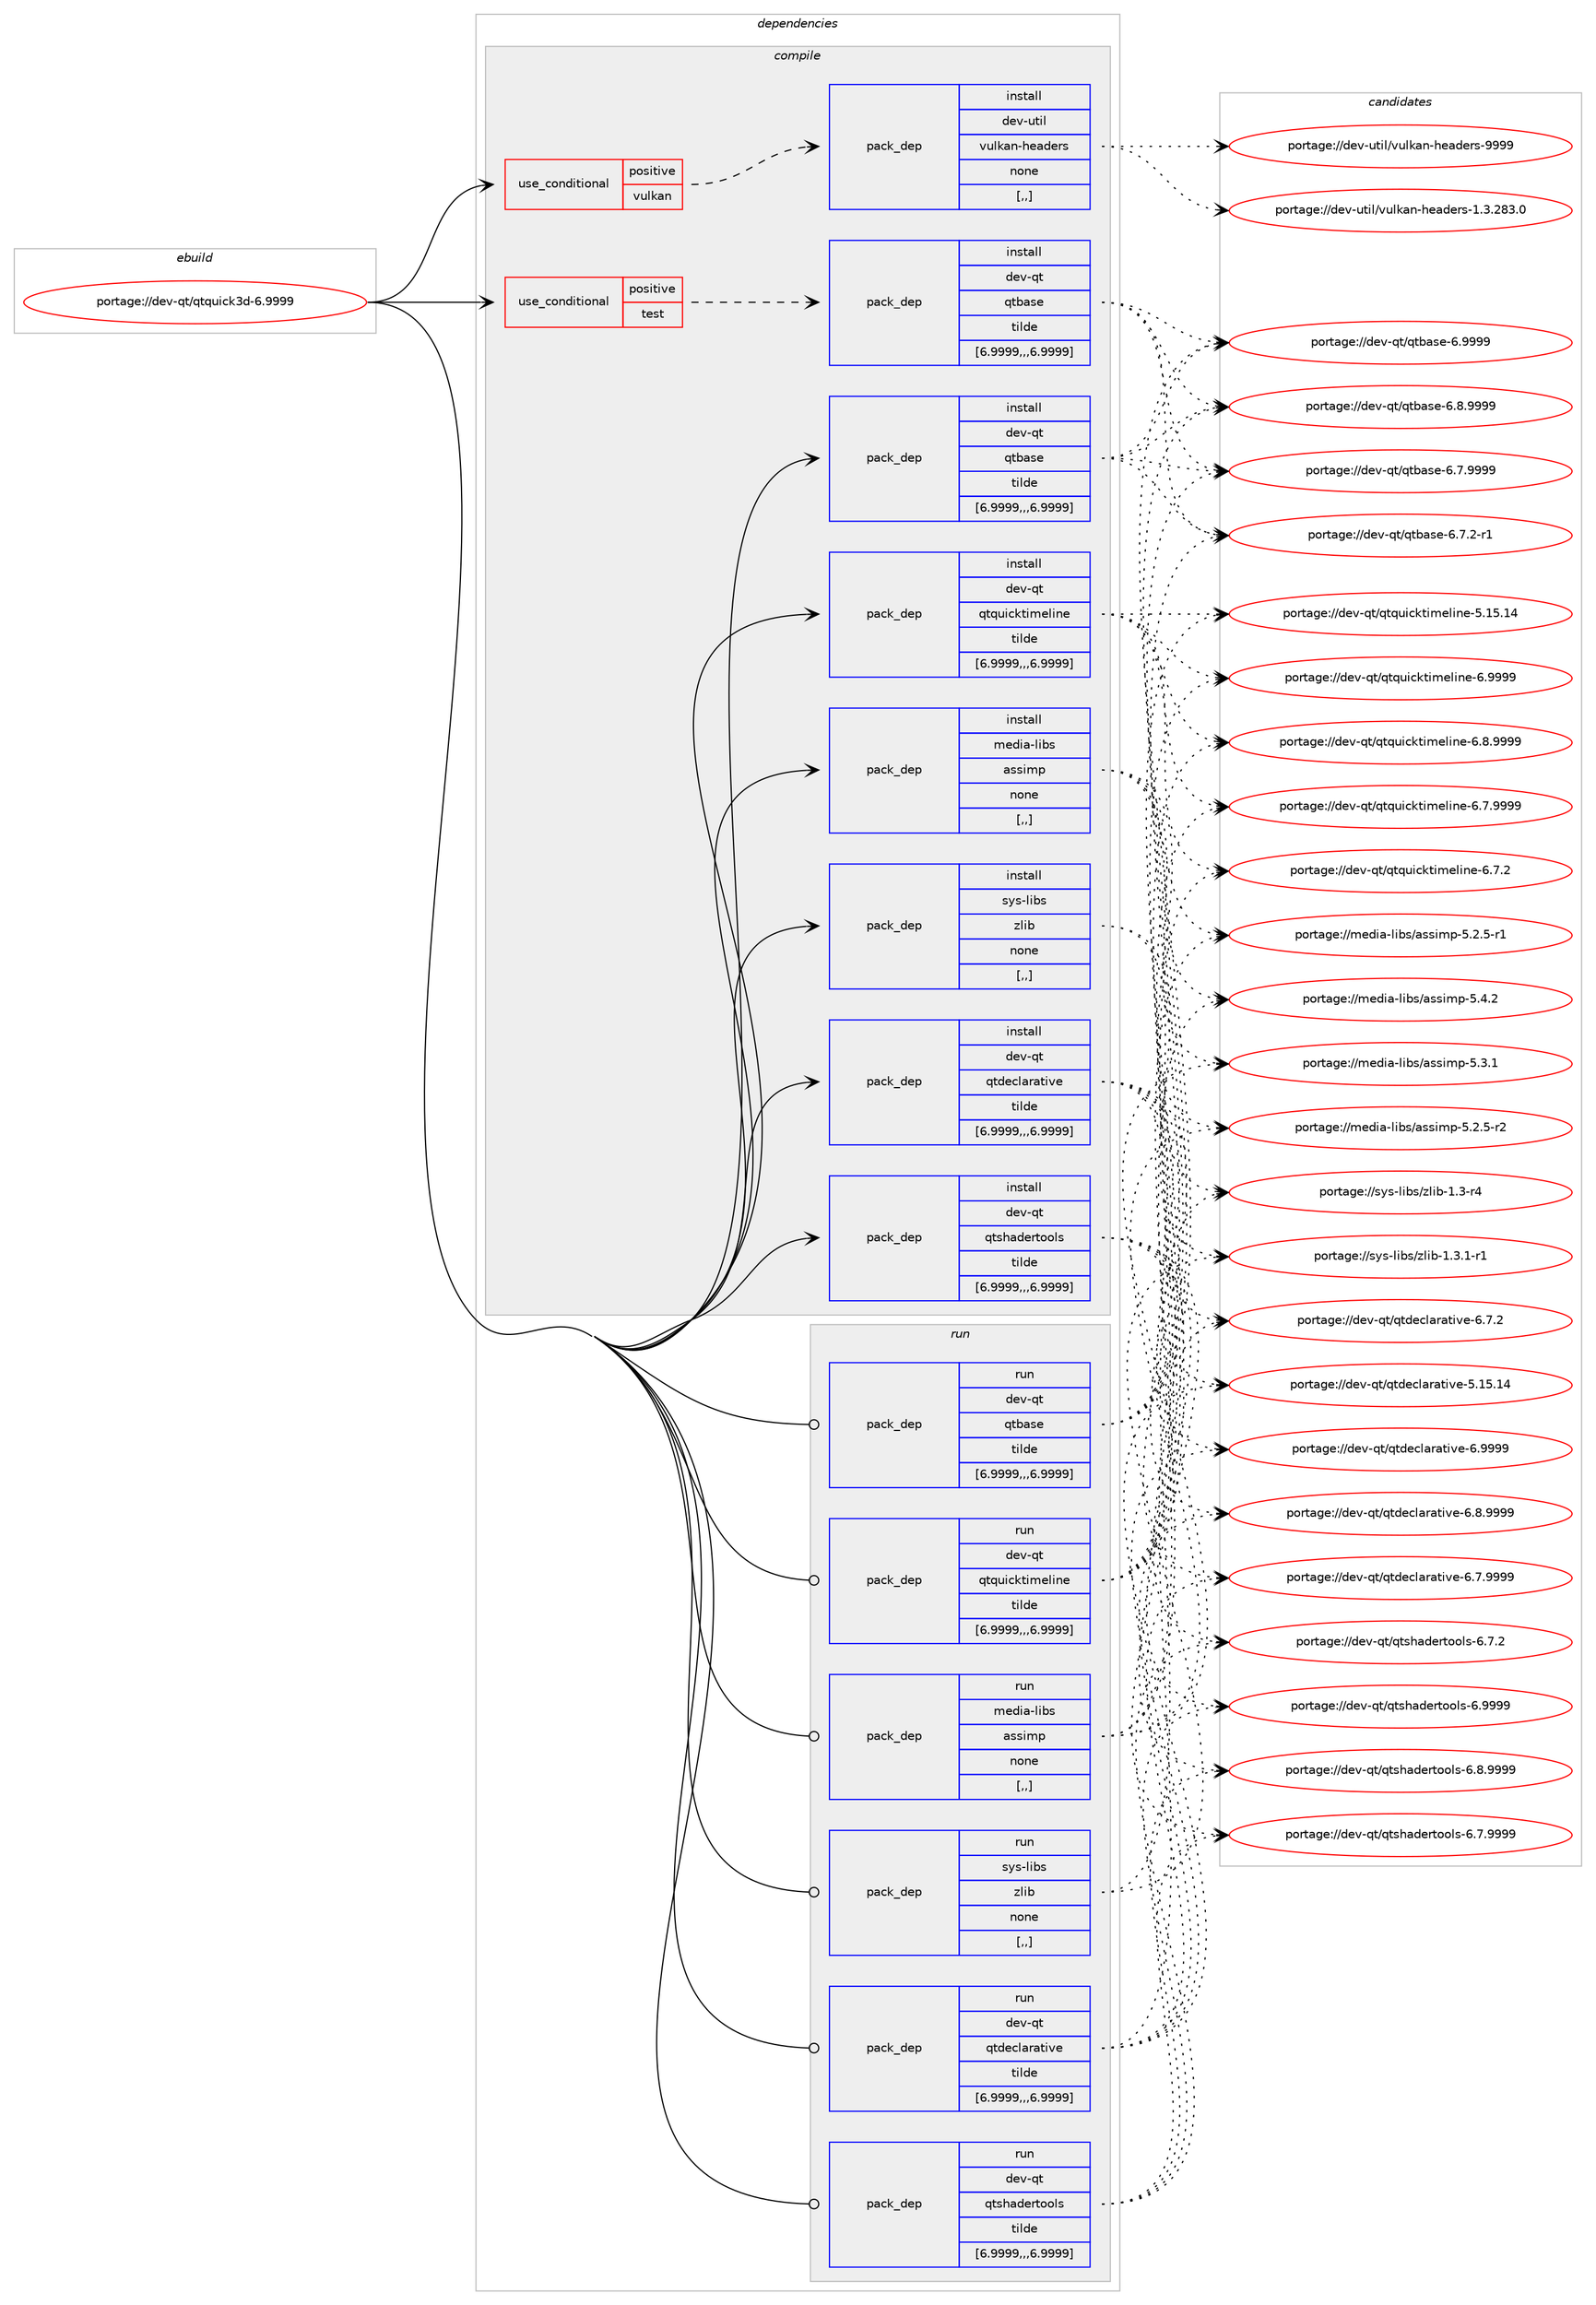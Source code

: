 digraph prolog {

# *************
# Graph options
# *************

newrank=true;
concentrate=true;
compound=true;
graph [rankdir=LR,fontname=Helvetica,fontsize=10,ranksep=1.5];#, ranksep=2.5, nodesep=0.2];
edge  [arrowhead=vee];
node  [fontname=Helvetica,fontsize=10];

# **********
# The ebuild
# **********

subgraph cluster_leftcol {
color=gray;
label=<<i>ebuild</i>>;
id [label="portage://dev-qt/qtquick3d-6.9999", color=red, width=4, href="../dev-qt/qtquick3d-6.9999.svg"];
}

# ****************
# The dependencies
# ****************

subgraph cluster_midcol {
color=gray;
label=<<i>dependencies</i>>;
subgraph cluster_compile {
fillcolor="#eeeeee";
style=filled;
label=<<i>compile</i>>;
subgraph cond42325 {
dependency170568 [label=<<TABLE BORDER="0" CELLBORDER="1" CELLSPACING="0" CELLPADDING="4"><TR><TD ROWSPAN="3" CELLPADDING="10">use_conditional</TD></TR><TR><TD>positive</TD></TR><TR><TD>test</TD></TR></TABLE>>, shape=none, color=red];
subgraph pack126970 {
dependency170569 [label=<<TABLE BORDER="0" CELLBORDER="1" CELLSPACING="0" CELLPADDING="4" WIDTH="220"><TR><TD ROWSPAN="6" CELLPADDING="30">pack_dep</TD></TR><TR><TD WIDTH="110">install</TD></TR><TR><TD>dev-qt</TD></TR><TR><TD>qtbase</TD></TR><TR><TD>tilde</TD></TR><TR><TD>[6.9999,,,6.9999]</TD></TR></TABLE>>, shape=none, color=blue];
}
dependency170568:e -> dependency170569:w [weight=20,style="dashed",arrowhead="vee"];
}
id:e -> dependency170568:w [weight=20,style="solid",arrowhead="vee"];
subgraph cond42326 {
dependency170570 [label=<<TABLE BORDER="0" CELLBORDER="1" CELLSPACING="0" CELLPADDING="4"><TR><TD ROWSPAN="3" CELLPADDING="10">use_conditional</TD></TR><TR><TD>positive</TD></TR><TR><TD>vulkan</TD></TR></TABLE>>, shape=none, color=red];
subgraph pack126971 {
dependency170571 [label=<<TABLE BORDER="0" CELLBORDER="1" CELLSPACING="0" CELLPADDING="4" WIDTH="220"><TR><TD ROWSPAN="6" CELLPADDING="30">pack_dep</TD></TR><TR><TD WIDTH="110">install</TD></TR><TR><TD>dev-util</TD></TR><TR><TD>vulkan-headers</TD></TR><TR><TD>none</TD></TR><TR><TD>[,,]</TD></TR></TABLE>>, shape=none, color=blue];
}
dependency170570:e -> dependency170571:w [weight=20,style="dashed",arrowhead="vee"];
}
id:e -> dependency170570:w [weight=20,style="solid",arrowhead="vee"];
subgraph pack126972 {
dependency170572 [label=<<TABLE BORDER="0" CELLBORDER="1" CELLSPACING="0" CELLPADDING="4" WIDTH="220"><TR><TD ROWSPAN="6" CELLPADDING="30">pack_dep</TD></TR><TR><TD WIDTH="110">install</TD></TR><TR><TD>dev-qt</TD></TR><TR><TD>qtbase</TD></TR><TR><TD>tilde</TD></TR><TR><TD>[6.9999,,,6.9999]</TD></TR></TABLE>>, shape=none, color=blue];
}
id:e -> dependency170572:w [weight=20,style="solid",arrowhead="vee"];
subgraph pack126973 {
dependency170573 [label=<<TABLE BORDER="0" CELLBORDER="1" CELLSPACING="0" CELLPADDING="4" WIDTH="220"><TR><TD ROWSPAN="6" CELLPADDING="30">pack_dep</TD></TR><TR><TD WIDTH="110">install</TD></TR><TR><TD>dev-qt</TD></TR><TR><TD>qtdeclarative</TD></TR><TR><TD>tilde</TD></TR><TR><TD>[6.9999,,,6.9999]</TD></TR></TABLE>>, shape=none, color=blue];
}
id:e -> dependency170573:w [weight=20,style="solid",arrowhead="vee"];
subgraph pack126974 {
dependency170574 [label=<<TABLE BORDER="0" CELLBORDER="1" CELLSPACING="0" CELLPADDING="4" WIDTH="220"><TR><TD ROWSPAN="6" CELLPADDING="30">pack_dep</TD></TR><TR><TD WIDTH="110">install</TD></TR><TR><TD>dev-qt</TD></TR><TR><TD>qtquicktimeline</TD></TR><TR><TD>tilde</TD></TR><TR><TD>[6.9999,,,6.9999]</TD></TR></TABLE>>, shape=none, color=blue];
}
id:e -> dependency170574:w [weight=20,style="solid",arrowhead="vee"];
subgraph pack126975 {
dependency170575 [label=<<TABLE BORDER="0" CELLBORDER="1" CELLSPACING="0" CELLPADDING="4" WIDTH="220"><TR><TD ROWSPAN="6" CELLPADDING="30">pack_dep</TD></TR><TR><TD WIDTH="110">install</TD></TR><TR><TD>dev-qt</TD></TR><TR><TD>qtshadertools</TD></TR><TR><TD>tilde</TD></TR><TR><TD>[6.9999,,,6.9999]</TD></TR></TABLE>>, shape=none, color=blue];
}
id:e -> dependency170575:w [weight=20,style="solid",arrowhead="vee"];
subgraph pack126976 {
dependency170576 [label=<<TABLE BORDER="0" CELLBORDER="1" CELLSPACING="0" CELLPADDING="4" WIDTH="220"><TR><TD ROWSPAN="6" CELLPADDING="30">pack_dep</TD></TR><TR><TD WIDTH="110">install</TD></TR><TR><TD>media-libs</TD></TR><TR><TD>assimp</TD></TR><TR><TD>none</TD></TR><TR><TD>[,,]</TD></TR></TABLE>>, shape=none, color=blue];
}
id:e -> dependency170576:w [weight=20,style="solid",arrowhead="vee"];
subgraph pack126977 {
dependency170577 [label=<<TABLE BORDER="0" CELLBORDER="1" CELLSPACING="0" CELLPADDING="4" WIDTH="220"><TR><TD ROWSPAN="6" CELLPADDING="30">pack_dep</TD></TR><TR><TD WIDTH="110">install</TD></TR><TR><TD>sys-libs</TD></TR><TR><TD>zlib</TD></TR><TR><TD>none</TD></TR><TR><TD>[,,]</TD></TR></TABLE>>, shape=none, color=blue];
}
id:e -> dependency170577:w [weight=20,style="solid",arrowhead="vee"];
}
subgraph cluster_compileandrun {
fillcolor="#eeeeee";
style=filled;
label=<<i>compile and run</i>>;
}
subgraph cluster_run {
fillcolor="#eeeeee";
style=filled;
label=<<i>run</i>>;
subgraph pack126978 {
dependency170578 [label=<<TABLE BORDER="0" CELLBORDER="1" CELLSPACING="0" CELLPADDING="4" WIDTH="220"><TR><TD ROWSPAN="6" CELLPADDING="30">pack_dep</TD></TR><TR><TD WIDTH="110">run</TD></TR><TR><TD>dev-qt</TD></TR><TR><TD>qtbase</TD></TR><TR><TD>tilde</TD></TR><TR><TD>[6.9999,,,6.9999]</TD></TR></TABLE>>, shape=none, color=blue];
}
id:e -> dependency170578:w [weight=20,style="solid",arrowhead="odot"];
subgraph pack126979 {
dependency170579 [label=<<TABLE BORDER="0" CELLBORDER="1" CELLSPACING="0" CELLPADDING="4" WIDTH="220"><TR><TD ROWSPAN="6" CELLPADDING="30">pack_dep</TD></TR><TR><TD WIDTH="110">run</TD></TR><TR><TD>dev-qt</TD></TR><TR><TD>qtdeclarative</TD></TR><TR><TD>tilde</TD></TR><TR><TD>[6.9999,,,6.9999]</TD></TR></TABLE>>, shape=none, color=blue];
}
id:e -> dependency170579:w [weight=20,style="solid",arrowhead="odot"];
subgraph pack126980 {
dependency170580 [label=<<TABLE BORDER="0" CELLBORDER="1" CELLSPACING="0" CELLPADDING="4" WIDTH="220"><TR><TD ROWSPAN="6" CELLPADDING="30">pack_dep</TD></TR><TR><TD WIDTH="110">run</TD></TR><TR><TD>dev-qt</TD></TR><TR><TD>qtquicktimeline</TD></TR><TR><TD>tilde</TD></TR><TR><TD>[6.9999,,,6.9999]</TD></TR></TABLE>>, shape=none, color=blue];
}
id:e -> dependency170580:w [weight=20,style="solid",arrowhead="odot"];
subgraph pack126981 {
dependency170581 [label=<<TABLE BORDER="0" CELLBORDER="1" CELLSPACING="0" CELLPADDING="4" WIDTH="220"><TR><TD ROWSPAN="6" CELLPADDING="30">pack_dep</TD></TR><TR><TD WIDTH="110">run</TD></TR><TR><TD>dev-qt</TD></TR><TR><TD>qtshadertools</TD></TR><TR><TD>tilde</TD></TR><TR><TD>[6.9999,,,6.9999]</TD></TR></TABLE>>, shape=none, color=blue];
}
id:e -> dependency170581:w [weight=20,style="solid",arrowhead="odot"];
subgraph pack126982 {
dependency170582 [label=<<TABLE BORDER="0" CELLBORDER="1" CELLSPACING="0" CELLPADDING="4" WIDTH="220"><TR><TD ROWSPAN="6" CELLPADDING="30">pack_dep</TD></TR><TR><TD WIDTH="110">run</TD></TR><TR><TD>media-libs</TD></TR><TR><TD>assimp</TD></TR><TR><TD>none</TD></TR><TR><TD>[,,]</TD></TR></TABLE>>, shape=none, color=blue];
}
id:e -> dependency170582:w [weight=20,style="solid",arrowhead="odot"];
subgraph pack126983 {
dependency170583 [label=<<TABLE BORDER="0" CELLBORDER="1" CELLSPACING="0" CELLPADDING="4" WIDTH="220"><TR><TD ROWSPAN="6" CELLPADDING="30">pack_dep</TD></TR><TR><TD WIDTH="110">run</TD></TR><TR><TD>sys-libs</TD></TR><TR><TD>zlib</TD></TR><TR><TD>none</TD></TR><TR><TD>[,,]</TD></TR></TABLE>>, shape=none, color=blue];
}
id:e -> dependency170583:w [weight=20,style="solid",arrowhead="odot"];
}
}

# **************
# The candidates
# **************

subgraph cluster_choices {
rank=same;
color=gray;
label=<<i>candidates</i>>;

subgraph choice126970 {
color=black;
nodesep=1;
choice1001011184511311647113116989711510145544657575757 [label="portage://dev-qt/qtbase-6.9999", color=red, width=4,href="../dev-qt/qtbase-6.9999.svg"];
choice10010111845113116471131169897115101455446564657575757 [label="portage://dev-qt/qtbase-6.8.9999", color=red, width=4,href="../dev-qt/qtbase-6.8.9999.svg"];
choice10010111845113116471131169897115101455446554657575757 [label="portage://dev-qt/qtbase-6.7.9999", color=red, width=4,href="../dev-qt/qtbase-6.7.9999.svg"];
choice100101118451131164711311698971151014554465546504511449 [label="portage://dev-qt/qtbase-6.7.2-r1", color=red, width=4,href="../dev-qt/qtbase-6.7.2-r1.svg"];
dependency170569:e -> choice1001011184511311647113116989711510145544657575757:w [style=dotted,weight="100"];
dependency170569:e -> choice10010111845113116471131169897115101455446564657575757:w [style=dotted,weight="100"];
dependency170569:e -> choice10010111845113116471131169897115101455446554657575757:w [style=dotted,weight="100"];
dependency170569:e -> choice100101118451131164711311698971151014554465546504511449:w [style=dotted,weight="100"];
}
subgraph choice126971 {
color=black;
nodesep=1;
choice10010111845117116105108471181171081079711045104101971001011141154557575757 [label="portage://dev-util/vulkan-headers-9999", color=red, width=4,href="../dev-util/vulkan-headers-9999.svg"];
choice100101118451171161051084711811710810797110451041019710010111411545494651465056514648 [label="portage://dev-util/vulkan-headers-1.3.283.0", color=red, width=4,href="../dev-util/vulkan-headers-1.3.283.0.svg"];
dependency170571:e -> choice10010111845117116105108471181171081079711045104101971001011141154557575757:w [style=dotted,weight="100"];
dependency170571:e -> choice100101118451171161051084711811710810797110451041019710010111411545494651465056514648:w [style=dotted,weight="100"];
}
subgraph choice126972 {
color=black;
nodesep=1;
choice1001011184511311647113116989711510145544657575757 [label="portage://dev-qt/qtbase-6.9999", color=red, width=4,href="../dev-qt/qtbase-6.9999.svg"];
choice10010111845113116471131169897115101455446564657575757 [label="portage://dev-qt/qtbase-6.8.9999", color=red, width=4,href="../dev-qt/qtbase-6.8.9999.svg"];
choice10010111845113116471131169897115101455446554657575757 [label="portage://dev-qt/qtbase-6.7.9999", color=red, width=4,href="../dev-qt/qtbase-6.7.9999.svg"];
choice100101118451131164711311698971151014554465546504511449 [label="portage://dev-qt/qtbase-6.7.2-r1", color=red, width=4,href="../dev-qt/qtbase-6.7.2-r1.svg"];
dependency170572:e -> choice1001011184511311647113116989711510145544657575757:w [style=dotted,weight="100"];
dependency170572:e -> choice10010111845113116471131169897115101455446564657575757:w [style=dotted,weight="100"];
dependency170572:e -> choice10010111845113116471131169897115101455446554657575757:w [style=dotted,weight="100"];
dependency170572:e -> choice100101118451131164711311698971151014554465546504511449:w [style=dotted,weight="100"];
}
subgraph choice126973 {
color=black;
nodesep=1;
choice100101118451131164711311610010199108971149711610511810145544657575757 [label="portage://dev-qt/qtdeclarative-6.9999", color=red, width=4,href="../dev-qt/qtdeclarative-6.9999.svg"];
choice1001011184511311647113116100101991089711497116105118101455446564657575757 [label="portage://dev-qt/qtdeclarative-6.8.9999", color=red, width=4,href="../dev-qt/qtdeclarative-6.8.9999.svg"];
choice1001011184511311647113116100101991089711497116105118101455446554657575757 [label="portage://dev-qt/qtdeclarative-6.7.9999", color=red, width=4,href="../dev-qt/qtdeclarative-6.7.9999.svg"];
choice1001011184511311647113116100101991089711497116105118101455446554650 [label="portage://dev-qt/qtdeclarative-6.7.2", color=red, width=4,href="../dev-qt/qtdeclarative-6.7.2.svg"];
choice10010111845113116471131161001019910897114971161051181014553464953464952 [label="portage://dev-qt/qtdeclarative-5.15.14", color=red, width=4,href="../dev-qt/qtdeclarative-5.15.14.svg"];
dependency170573:e -> choice100101118451131164711311610010199108971149711610511810145544657575757:w [style=dotted,weight="100"];
dependency170573:e -> choice1001011184511311647113116100101991089711497116105118101455446564657575757:w [style=dotted,weight="100"];
dependency170573:e -> choice1001011184511311647113116100101991089711497116105118101455446554657575757:w [style=dotted,weight="100"];
dependency170573:e -> choice1001011184511311647113116100101991089711497116105118101455446554650:w [style=dotted,weight="100"];
dependency170573:e -> choice10010111845113116471131161001019910897114971161051181014553464953464952:w [style=dotted,weight="100"];
}
subgraph choice126974 {
color=black;
nodesep=1;
choice10010111845113116471131161131171059910711610510910110810511010145544657575757 [label="portage://dev-qt/qtquicktimeline-6.9999", color=red, width=4,href="../dev-qt/qtquicktimeline-6.9999.svg"];
choice100101118451131164711311611311710599107116105109101108105110101455446564657575757 [label="portage://dev-qt/qtquicktimeline-6.8.9999", color=red, width=4,href="../dev-qt/qtquicktimeline-6.8.9999.svg"];
choice100101118451131164711311611311710599107116105109101108105110101455446554657575757 [label="portage://dev-qt/qtquicktimeline-6.7.9999", color=red, width=4,href="../dev-qt/qtquicktimeline-6.7.9999.svg"];
choice100101118451131164711311611311710599107116105109101108105110101455446554650 [label="portage://dev-qt/qtquicktimeline-6.7.2", color=red, width=4,href="../dev-qt/qtquicktimeline-6.7.2.svg"];
choice1001011184511311647113116113117105991071161051091011081051101014553464953464952 [label="portage://dev-qt/qtquicktimeline-5.15.14", color=red, width=4,href="../dev-qt/qtquicktimeline-5.15.14.svg"];
dependency170574:e -> choice10010111845113116471131161131171059910711610510910110810511010145544657575757:w [style=dotted,weight="100"];
dependency170574:e -> choice100101118451131164711311611311710599107116105109101108105110101455446564657575757:w [style=dotted,weight="100"];
dependency170574:e -> choice100101118451131164711311611311710599107116105109101108105110101455446554657575757:w [style=dotted,weight="100"];
dependency170574:e -> choice100101118451131164711311611311710599107116105109101108105110101455446554650:w [style=dotted,weight="100"];
dependency170574:e -> choice1001011184511311647113116113117105991071161051091011081051101014553464953464952:w [style=dotted,weight="100"];
}
subgraph choice126975 {
color=black;
nodesep=1;
choice10010111845113116471131161151049710010111411611111110811545544657575757 [label="portage://dev-qt/qtshadertools-6.9999", color=red, width=4,href="../dev-qt/qtshadertools-6.9999.svg"];
choice100101118451131164711311611510497100101114116111111108115455446564657575757 [label="portage://dev-qt/qtshadertools-6.8.9999", color=red, width=4,href="../dev-qt/qtshadertools-6.8.9999.svg"];
choice100101118451131164711311611510497100101114116111111108115455446554657575757 [label="portage://dev-qt/qtshadertools-6.7.9999", color=red, width=4,href="../dev-qt/qtshadertools-6.7.9999.svg"];
choice100101118451131164711311611510497100101114116111111108115455446554650 [label="portage://dev-qt/qtshadertools-6.7.2", color=red, width=4,href="../dev-qt/qtshadertools-6.7.2.svg"];
dependency170575:e -> choice10010111845113116471131161151049710010111411611111110811545544657575757:w [style=dotted,weight="100"];
dependency170575:e -> choice100101118451131164711311611510497100101114116111111108115455446564657575757:w [style=dotted,weight="100"];
dependency170575:e -> choice100101118451131164711311611510497100101114116111111108115455446554657575757:w [style=dotted,weight="100"];
dependency170575:e -> choice100101118451131164711311611510497100101114116111111108115455446554650:w [style=dotted,weight="100"];
}
subgraph choice126976 {
color=black;
nodesep=1;
choice1091011001059745108105981154797115115105109112455346524650 [label="portage://media-libs/assimp-5.4.2", color=red, width=4,href="../media-libs/assimp-5.4.2.svg"];
choice1091011001059745108105981154797115115105109112455346514649 [label="portage://media-libs/assimp-5.3.1", color=red, width=4,href="../media-libs/assimp-5.3.1.svg"];
choice10910110010597451081059811547971151151051091124553465046534511450 [label="portage://media-libs/assimp-5.2.5-r2", color=red, width=4,href="../media-libs/assimp-5.2.5-r2.svg"];
choice10910110010597451081059811547971151151051091124553465046534511449 [label="portage://media-libs/assimp-5.2.5-r1", color=red, width=4,href="../media-libs/assimp-5.2.5-r1.svg"];
dependency170576:e -> choice1091011001059745108105981154797115115105109112455346524650:w [style=dotted,weight="100"];
dependency170576:e -> choice1091011001059745108105981154797115115105109112455346514649:w [style=dotted,weight="100"];
dependency170576:e -> choice10910110010597451081059811547971151151051091124553465046534511450:w [style=dotted,weight="100"];
dependency170576:e -> choice10910110010597451081059811547971151151051091124553465046534511449:w [style=dotted,weight="100"];
}
subgraph choice126977 {
color=black;
nodesep=1;
choice115121115451081059811547122108105984549465146494511449 [label="portage://sys-libs/zlib-1.3.1-r1", color=red, width=4,href="../sys-libs/zlib-1.3.1-r1.svg"];
choice11512111545108105981154712210810598454946514511452 [label="portage://sys-libs/zlib-1.3-r4", color=red, width=4,href="../sys-libs/zlib-1.3-r4.svg"];
dependency170577:e -> choice115121115451081059811547122108105984549465146494511449:w [style=dotted,weight="100"];
dependency170577:e -> choice11512111545108105981154712210810598454946514511452:w [style=dotted,weight="100"];
}
subgraph choice126978 {
color=black;
nodesep=1;
choice1001011184511311647113116989711510145544657575757 [label="portage://dev-qt/qtbase-6.9999", color=red, width=4,href="../dev-qt/qtbase-6.9999.svg"];
choice10010111845113116471131169897115101455446564657575757 [label="portage://dev-qt/qtbase-6.8.9999", color=red, width=4,href="../dev-qt/qtbase-6.8.9999.svg"];
choice10010111845113116471131169897115101455446554657575757 [label="portage://dev-qt/qtbase-6.7.9999", color=red, width=4,href="../dev-qt/qtbase-6.7.9999.svg"];
choice100101118451131164711311698971151014554465546504511449 [label="portage://dev-qt/qtbase-6.7.2-r1", color=red, width=4,href="../dev-qt/qtbase-6.7.2-r1.svg"];
dependency170578:e -> choice1001011184511311647113116989711510145544657575757:w [style=dotted,weight="100"];
dependency170578:e -> choice10010111845113116471131169897115101455446564657575757:w [style=dotted,weight="100"];
dependency170578:e -> choice10010111845113116471131169897115101455446554657575757:w [style=dotted,weight="100"];
dependency170578:e -> choice100101118451131164711311698971151014554465546504511449:w [style=dotted,weight="100"];
}
subgraph choice126979 {
color=black;
nodesep=1;
choice100101118451131164711311610010199108971149711610511810145544657575757 [label="portage://dev-qt/qtdeclarative-6.9999", color=red, width=4,href="../dev-qt/qtdeclarative-6.9999.svg"];
choice1001011184511311647113116100101991089711497116105118101455446564657575757 [label="portage://dev-qt/qtdeclarative-6.8.9999", color=red, width=4,href="../dev-qt/qtdeclarative-6.8.9999.svg"];
choice1001011184511311647113116100101991089711497116105118101455446554657575757 [label="portage://dev-qt/qtdeclarative-6.7.9999", color=red, width=4,href="../dev-qt/qtdeclarative-6.7.9999.svg"];
choice1001011184511311647113116100101991089711497116105118101455446554650 [label="portage://dev-qt/qtdeclarative-6.7.2", color=red, width=4,href="../dev-qt/qtdeclarative-6.7.2.svg"];
choice10010111845113116471131161001019910897114971161051181014553464953464952 [label="portage://dev-qt/qtdeclarative-5.15.14", color=red, width=4,href="../dev-qt/qtdeclarative-5.15.14.svg"];
dependency170579:e -> choice100101118451131164711311610010199108971149711610511810145544657575757:w [style=dotted,weight="100"];
dependency170579:e -> choice1001011184511311647113116100101991089711497116105118101455446564657575757:w [style=dotted,weight="100"];
dependency170579:e -> choice1001011184511311647113116100101991089711497116105118101455446554657575757:w [style=dotted,weight="100"];
dependency170579:e -> choice1001011184511311647113116100101991089711497116105118101455446554650:w [style=dotted,weight="100"];
dependency170579:e -> choice10010111845113116471131161001019910897114971161051181014553464953464952:w [style=dotted,weight="100"];
}
subgraph choice126980 {
color=black;
nodesep=1;
choice10010111845113116471131161131171059910711610510910110810511010145544657575757 [label="portage://dev-qt/qtquicktimeline-6.9999", color=red, width=4,href="../dev-qt/qtquicktimeline-6.9999.svg"];
choice100101118451131164711311611311710599107116105109101108105110101455446564657575757 [label="portage://dev-qt/qtquicktimeline-6.8.9999", color=red, width=4,href="../dev-qt/qtquicktimeline-6.8.9999.svg"];
choice100101118451131164711311611311710599107116105109101108105110101455446554657575757 [label="portage://dev-qt/qtquicktimeline-6.7.9999", color=red, width=4,href="../dev-qt/qtquicktimeline-6.7.9999.svg"];
choice100101118451131164711311611311710599107116105109101108105110101455446554650 [label="portage://dev-qt/qtquicktimeline-6.7.2", color=red, width=4,href="../dev-qt/qtquicktimeline-6.7.2.svg"];
choice1001011184511311647113116113117105991071161051091011081051101014553464953464952 [label="portage://dev-qt/qtquicktimeline-5.15.14", color=red, width=4,href="../dev-qt/qtquicktimeline-5.15.14.svg"];
dependency170580:e -> choice10010111845113116471131161131171059910711610510910110810511010145544657575757:w [style=dotted,weight="100"];
dependency170580:e -> choice100101118451131164711311611311710599107116105109101108105110101455446564657575757:w [style=dotted,weight="100"];
dependency170580:e -> choice100101118451131164711311611311710599107116105109101108105110101455446554657575757:w [style=dotted,weight="100"];
dependency170580:e -> choice100101118451131164711311611311710599107116105109101108105110101455446554650:w [style=dotted,weight="100"];
dependency170580:e -> choice1001011184511311647113116113117105991071161051091011081051101014553464953464952:w [style=dotted,weight="100"];
}
subgraph choice126981 {
color=black;
nodesep=1;
choice10010111845113116471131161151049710010111411611111110811545544657575757 [label="portage://dev-qt/qtshadertools-6.9999", color=red, width=4,href="../dev-qt/qtshadertools-6.9999.svg"];
choice100101118451131164711311611510497100101114116111111108115455446564657575757 [label="portage://dev-qt/qtshadertools-6.8.9999", color=red, width=4,href="../dev-qt/qtshadertools-6.8.9999.svg"];
choice100101118451131164711311611510497100101114116111111108115455446554657575757 [label="portage://dev-qt/qtshadertools-6.7.9999", color=red, width=4,href="../dev-qt/qtshadertools-6.7.9999.svg"];
choice100101118451131164711311611510497100101114116111111108115455446554650 [label="portage://dev-qt/qtshadertools-6.7.2", color=red, width=4,href="../dev-qt/qtshadertools-6.7.2.svg"];
dependency170581:e -> choice10010111845113116471131161151049710010111411611111110811545544657575757:w [style=dotted,weight="100"];
dependency170581:e -> choice100101118451131164711311611510497100101114116111111108115455446564657575757:w [style=dotted,weight="100"];
dependency170581:e -> choice100101118451131164711311611510497100101114116111111108115455446554657575757:w [style=dotted,weight="100"];
dependency170581:e -> choice100101118451131164711311611510497100101114116111111108115455446554650:w [style=dotted,weight="100"];
}
subgraph choice126982 {
color=black;
nodesep=1;
choice1091011001059745108105981154797115115105109112455346524650 [label="portage://media-libs/assimp-5.4.2", color=red, width=4,href="../media-libs/assimp-5.4.2.svg"];
choice1091011001059745108105981154797115115105109112455346514649 [label="portage://media-libs/assimp-5.3.1", color=red, width=4,href="../media-libs/assimp-5.3.1.svg"];
choice10910110010597451081059811547971151151051091124553465046534511450 [label="portage://media-libs/assimp-5.2.5-r2", color=red, width=4,href="../media-libs/assimp-5.2.5-r2.svg"];
choice10910110010597451081059811547971151151051091124553465046534511449 [label="portage://media-libs/assimp-5.2.5-r1", color=red, width=4,href="../media-libs/assimp-5.2.5-r1.svg"];
dependency170582:e -> choice1091011001059745108105981154797115115105109112455346524650:w [style=dotted,weight="100"];
dependency170582:e -> choice1091011001059745108105981154797115115105109112455346514649:w [style=dotted,weight="100"];
dependency170582:e -> choice10910110010597451081059811547971151151051091124553465046534511450:w [style=dotted,weight="100"];
dependency170582:e -> choice10910110010597451081059811547971151151051091124553465046534511449:w [style=dotted,weight="100"];
}
subgraph choice126983 {
color=black;
nodesep=1;
choice115121115451081059811547122108105984549465146494511449 [label="portage://sys-libs/zlib-1.3.1-r1", color=red, width=4,href="../sys-libs/zlib-1.3.1-r1.svg"];
choice11512111545108105981154712210810598454946514511452 [label="portage://sys-libs/zlib-1.3-r4", color=red, width=4,href="../sys-libs/zlib-1.3-r4.svg"];
dependency170583:e -> choice115121115451081059811547122108105984549465146494511449:w [style=dotted,weight="100"];
dependency170583:e -> choice11512111545108105981154712210810598454946514511452:w [style=dotted,weight="100"];
}
}

}
